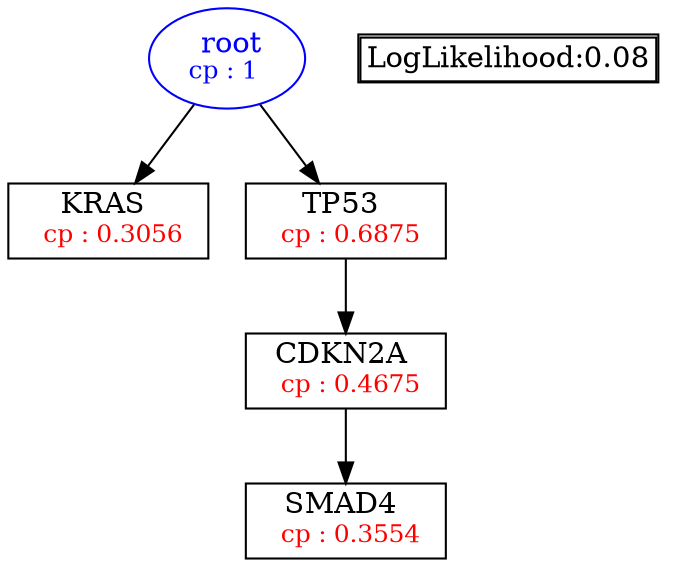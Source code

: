 digraph tree {
    "root" [label=<<font color='Blue'> root</font><br/><font color='Blue' POINT-SIZE='12'>cp : 1 </font>>, shape=oval, color=Blue];
    "S2" [label =<KRAS <br/> <font color='Red' POINT-SIZE='12'> cp : 0.3056 </font>>, shape=box];
    "S3" [label =<TP53 <br/> <font color='Red' POINT-SIZE='12'> cp : 0.6875 </font>>, shape=box];
    "S4" [label =<CDKN2A <br/> <font color='Red' POINT-SIZE='12'> cp : 0.4675 </font>>, shape=box];
    "S1" [label =<SMAD4 <br/> <font color='Red' POINT-SIZE='12'> cp : 0.3554 </font>>, shape=box];
    "root" -> "S2";
    "root" -> "S3";
    "S3" -> "S4";
    "S4" -> "S1";

    node[shape=plaintext]
    fontsize="10"
    struct1 [label=
    <<TABLE BORDER="1" CELLBORDER="1" CELLSPACING="0" >
    <TR><TD ALIGN="LEFT">LogLikelihood:0.08</TD></TR>
    </TABLE>>];

}
